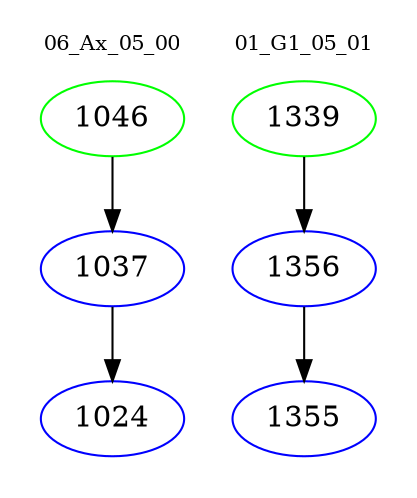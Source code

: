 digraph{
subgraph cluster_0 {
color = white
label = "06_Ax_05_00";
fontsize=10;
T0_1046 [label="1046", color="green"]
T0_1046 -> T0_1037 [color="black"]
T0_1037 [label="1037", color="blue"]
T0_1037 -> T0_1024 [color="black"]
T0_1024 [label="1024", color="blue"]
}
subgraph cluster_1 {
color = white
label = "01_G1_05_01";
fontsize=10;
T1_1339 [label="1339", color="green"]
T1_1339 -> T1_1356 [color="black"]
T1_1356 [label="1356", color="blue"]
T1_1356 -> T1_1355 [color="black"]
T1_1355 [label="1355", color="blue"]
}
}
